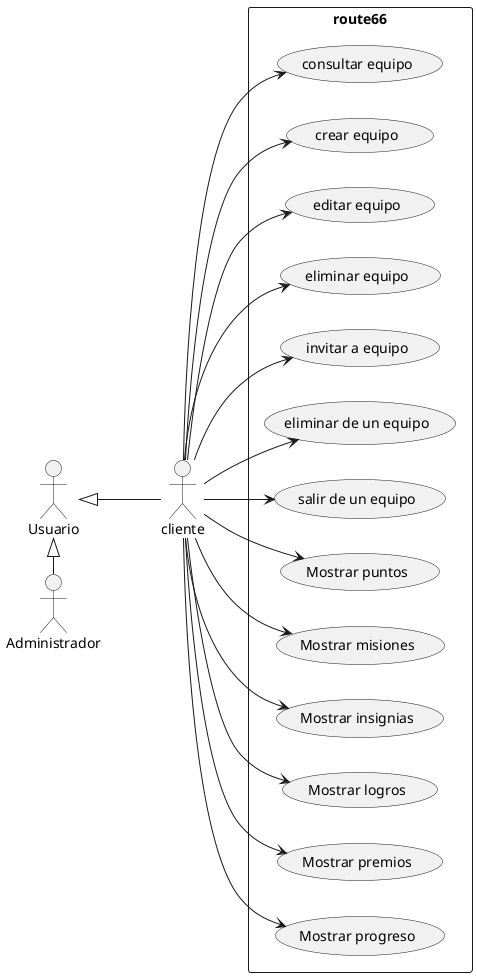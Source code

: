 @startuml use cases
left to right direction
skinparam packageStyle rectangle
:Usuario: as user
:cliente: as client
:Administrador: as admin
user<|--client 
user<|- admin
rectangle route66 {
client --> (consultar equipo)
client --> (crear equipo)
client --> (editar equipo)
client --> (eliminar equipo)
client --> (invitar a equipo)
client --> (eliminar de un equipo)
client --> (salir de un equipo)
client--> (Mostrar puntos)
client--> (Mostrar misiones)
client --> (Mostrar insignias)
client --> (Mostrar logros)
client --> (Mostrar premios)
client --> (Mostrar progreso)
}
@enduml
